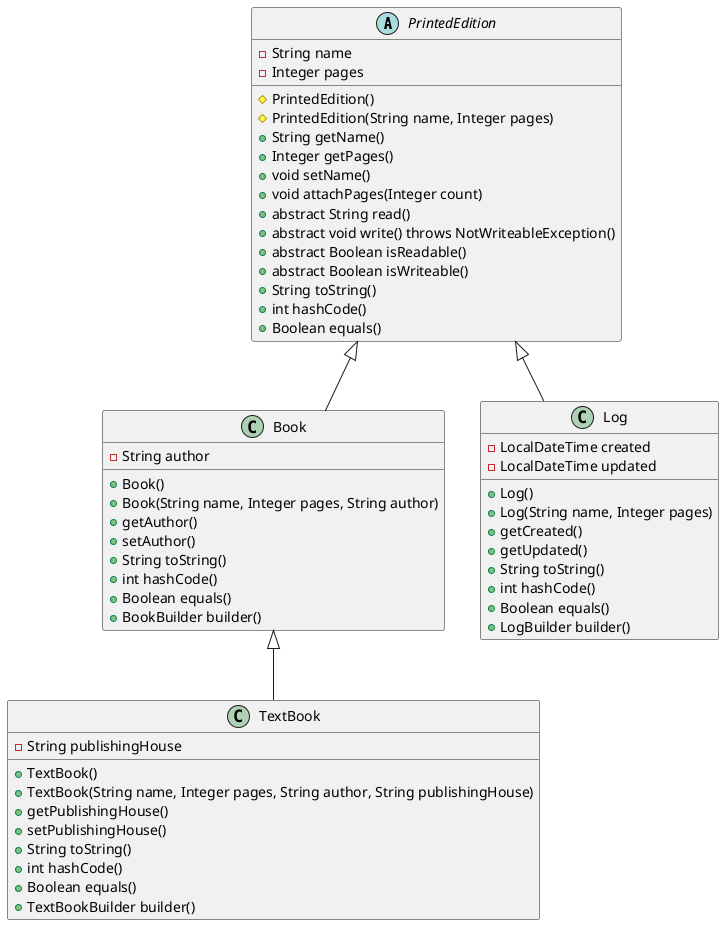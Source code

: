 @startuml
abstract class PrintedEdition {
    - String name
    - Integer pages
    # PrintedEdition()
    # PrintedEdition(String name, Integer pages)
    + String getName()
    + Integer getPages()
    + void setName()
    + void attachPages(Integer count)
    + abstract String read()
    + abstract void write() throws NotWriteableException()
    + abstract Boolean isReadable()
    + abstract Boolean isWriteable()
    + String toString()
    + int hashCode()
    + Boolean equals()
}
class Book {
    - String author
    + Book()
    + Book(String name, Integer pages, String author)
    + getAuthor()
    + setAuthor()
    + String toString()
    + int hashCode()
    + Boolean equals()
    + BookBuilder builder()
}
class TextBook {
    - String publishingHouse
    + TextBook()
    + TextBook(String name, Integer pages, String author, String publishingHouse)
    + getPublishingHouse()
    + setPublishingHouse()
    + String toString()
    + int hashCode()
    + Boolean equals()
    + TextBookBuilder builder()
}
class Log {
    - LocalDateTime created
    - LocalDateTime updated
    + Log()
    + Log(String name, Integer pages)
    + getCreated()
    + getUpdated()
    + String toString()
    + int hashCode()
    + Boolean equals()
    + LogBuilder builder()
}

PrintedEdition <|-- Book
PrintedEdition <|-- Log
Book <|-- TextBook
@enduml